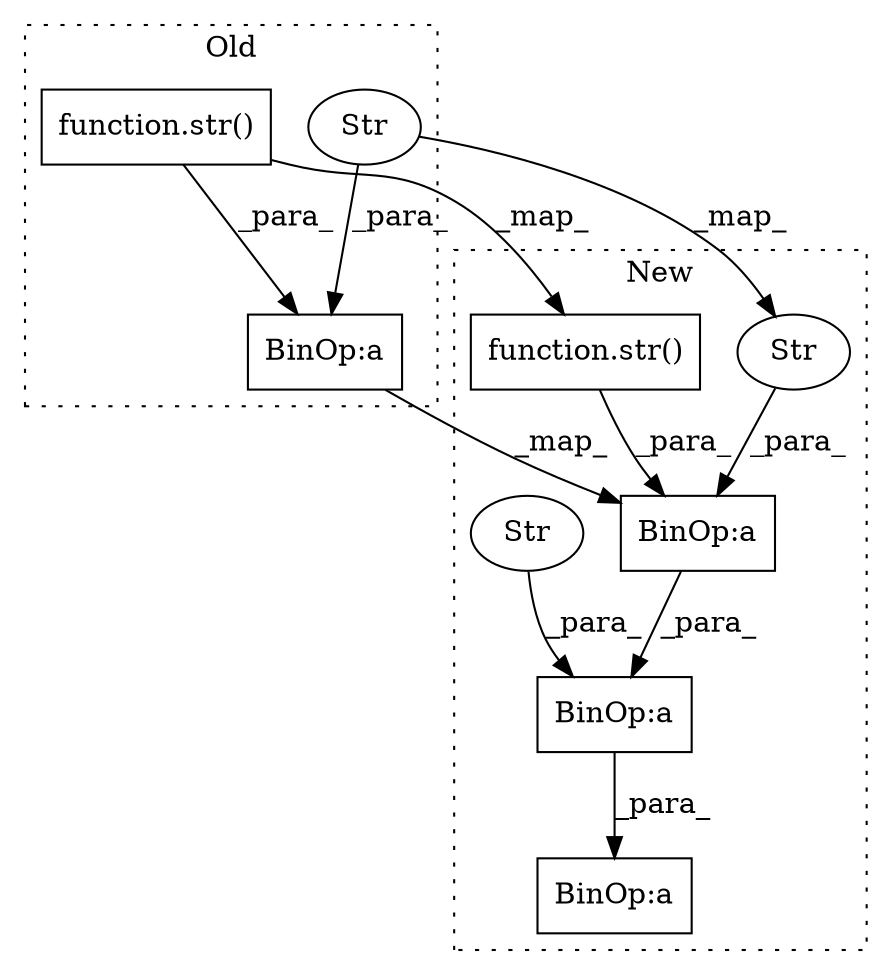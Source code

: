 digraph G {
subgraph cluster0 {
1 [label="function.str()" a="75" s="6815,6831" l="4,1" shape="box"];
4 [label="BinOp:a" a="82" s="6814" l="38" shape="box"];
5 [label="Str" a="66" s="6852" l="6" shape="ellipse"];
label = "Old";
style="dotted";
}
subgraph cluster1 {
2 [label="function.str()" a="75" s="6969,6985" l="4,1" shape="box"];
3 [label="BinOp:a" a="82" s="6968" l="21" shape="box"];
6 [label="Str" a="66" s="6989" l="3" shape="ellipse"];
7 [label="BinOp:a" a="82" s="6994" l="33" shape="box"];
8 [label="Str" a="66" s="7027" l="3" shape="ellipse"];
9 [label="BinOp:a" a="82" s="7032" l="51" shape="box"];
label = "New";
style="dotted";
}
1 -> 4 [label="_para_"];
1 -> 2 [label="_map_"];
2 -> 3 [label="_para_"];
3 -> 7 [label="_para_"];
4 -> 3 [label="_map_"];
5 -> 4 [label="_para_"];
5 -> 6 [label="_map_"];
6 -> 3 [label="_para_"];
7 -> 9 [label="_para_"];
8 -> 7 [label="_para_"];
}